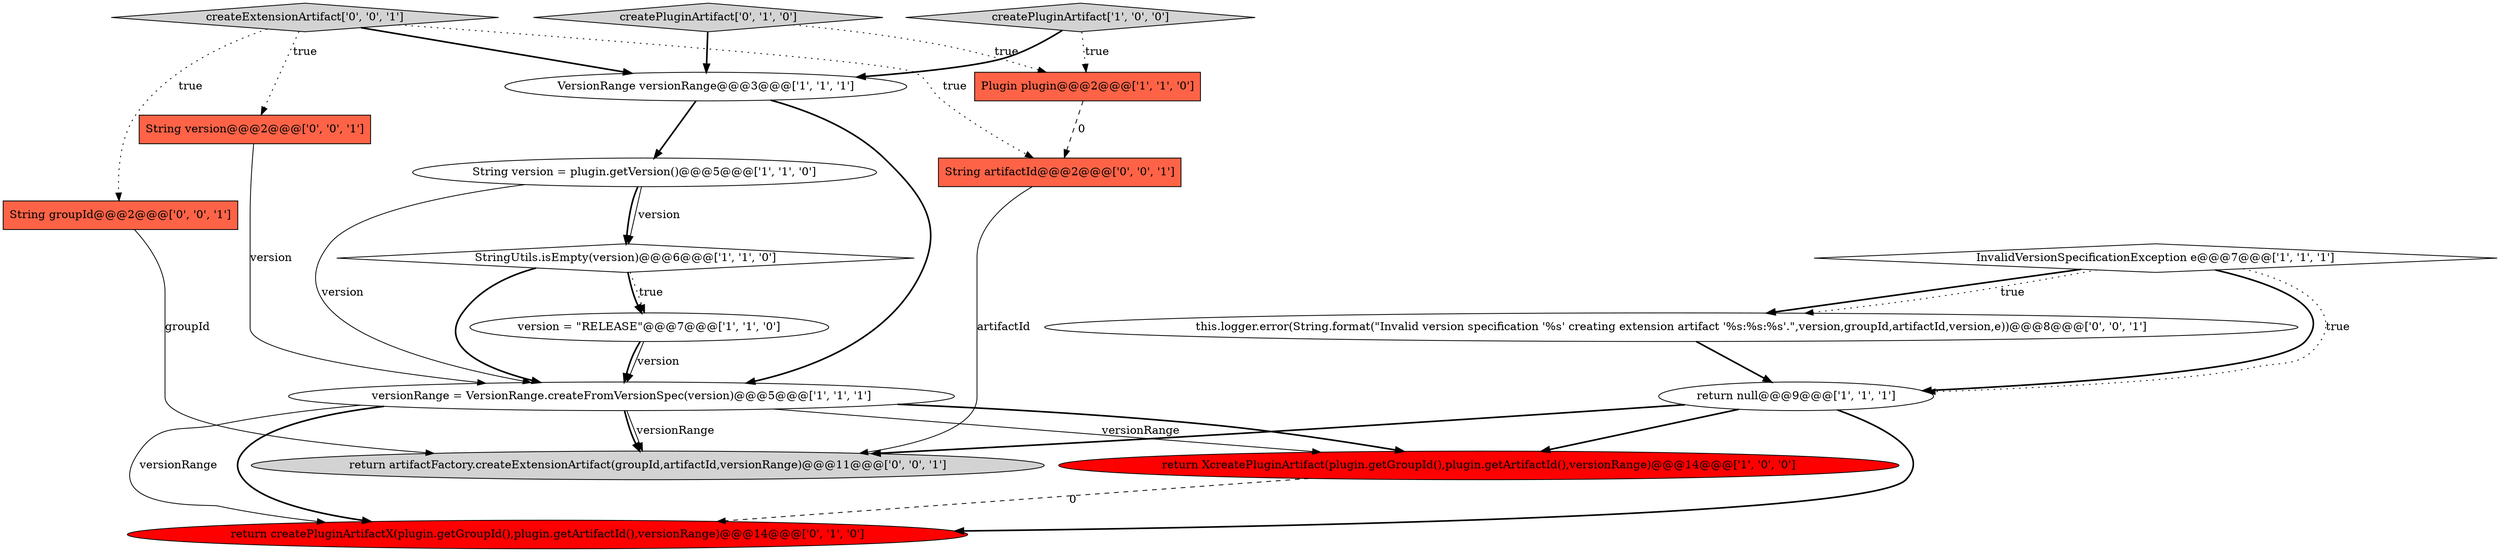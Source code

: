 digraph {
8 [style = filled, label = "return null@@@9@@@['1', '1', '1']", fillcolor = white, shape = ellipse image = "AAA0AAABBB1BBB"];
14 [style = filled, label = "return artifactFactory.createExtensionArtifact(groupId,artifactId,versionRange)@@@11@@@['0', '0', '1']", fillcolor = lightgray, shape = ellipse image = "AAA0AAABBB3BBB"];
3 [style = filled, label = "versionRange = VersionRange.createFromVersionSpec(version)@@@5@@@['1', '1', '1']", fillcolor = white, shape = ellipse image = "AAA0AAABBB1BBB"];
16 [style = filled, label = "String version@@@2@@@['0', '0', '1']", fillcolor = tomato, shape = box image = "AAA0AAABBB3BBB"];
17 [style = filled, label = "String artifactId@@@2@@@['0', '0', '1']", fillcolor = tomato, shape = box image = "AAA0AAABBB3BBB"];
15 [style = filled, label = "createExtensionArtifact['0', '0', '1']", fillcolor = lightgray, shape = diamond image = "AAA0AAABBB3BBB"];
9 [style = filled, label = "createPluginArtifact['1', '0', '0']", fillcolor = lightgray, shape = diamond image = "AAA0AAABBB1BBB"];
10 [style = filled, label = "createPluginArtifact['0', '1', '0']", fillcolor = lightgray, shape = diamond image = "AAA0AAABBB2BBB"];
11 [style = filled, label = "return createPluginArtifactX(plugin.getGroupId(),plugin.getArtifactId(),versionRange)@@@14@@@['0', '1', '0']", fillcolor = red, shape = ellipse image = "AAA1AAABBB2BBB"];
2 [style = filled, label = "VersionRange versionRange@@@3@@@['1', '1', '1']", fillcolor = white, shape = ellipse image = "AAA0AAABBB1BBB"];
6 [style = filled, label = "StringUtils.isEmpty(version)@@@6@@@['1', '1', '0']", fillcolor = white, shape = diamond image = "AAA0AAABBB1BBB"];
0 [style = filled, label = "Plugin plugin@@@2@@@['1', '1', '0']", fillcolor = tomato, shape = box image = "AAA0AAABBB1BBB"];
13 [style = filled, label = "this.logger.error(String.format(\"Invalid version specification '%s' creating extension artifact '%s:%s:%s'.\",version,groupId,artifactId,version,e))@@@8@@@['0', '0', '1']", fillcolor = white, shape = ellipse image = "AAA0AAABBB3BBB"];
4 [style = filled, label = "return XcreatePluginArtifact(plugin.getGroupId(),plugin.getArtifactId(),versionRange)@@@14@@@['1', '0', '0']", fillcolor = red, shape = ellipse image = "AAA1AAABBB1BBB"];
5 [style = filled, label = "String version = plugin.getVersion()@@@5@@@['1', '1', '0']", fillcolor = white, shape = ellipse image = "AAA0AAABBB1BBB"];
7 [style = filled, label = "version = \"RELEASE\"@@@7@@@['1', '1', '0']", fillcolor = white, shape = ellipse image = "AAA0AAABBB1BBB"];
1 [style = filled, label = "InvalidVersionSpecificationException e@@@7@@@['1', '1', '1']", fillcolor = white, shape = diamond image = "AAA0AAABBB1BBB"];
12 [style = filled, label = "String groupId@@@2@@@['0', '0', '1']", fillcolor = tomato, shape = box image = "AAA0AAABBB3BBB"];
6->3 [style = bold, label=""];
17->14 [style = solid, label="artifactId"];
15->2 [style = bold, label=""];
3->11 [style = solid, label="versionRange"];
9->0 [style = dotted, label="true"];
1->8 [style = bold, label=""];
9->2 [style = bold, label=""];
5->6 [style = solid, label="version"];
2->3 [style = bold, label=""];
3->14 [style = bold, label=""];
3->11 [style = bold, label=""];
8->14 [style = bold, label=""];
15->16 [style = dotted, label="true"];
0->17 [style = dashed, label="0"];
3->4 [style = bold, label=""];
1->13 [style = bold, label=""];
7->3 [style = bold, label=""];
15->17 [style = dotted, label="true"];
1->13 [style = dotted, label="true"];
12->14 [style = solid, label="groupId"];
3->14 [style = solid, label="versionRange"];
5->6 [style = bold, label=""];
7->3 [style = solid, label="version"];
5->3 [style = solid, label="version"];
6->7 [style = dotted, label="true"];
1->8 [style = dotted, label="true"];
15->12 [style = dotted, label="true"];
10->0 [style = dotted, label="true"];
10->2 [style = bold, label=""];
3->4 [style = solid, label="versionRange"];
8->4 [style = bold, label=""];
16->3 [style = solid, label="version"];
13->8 [style = bold, label=""];
6->7 [style = bold, label=""];
4->11 [style = dashed, label="0"];
8->11 [style = bold, label=""];
2->5 [style = bold, label=""];
}
